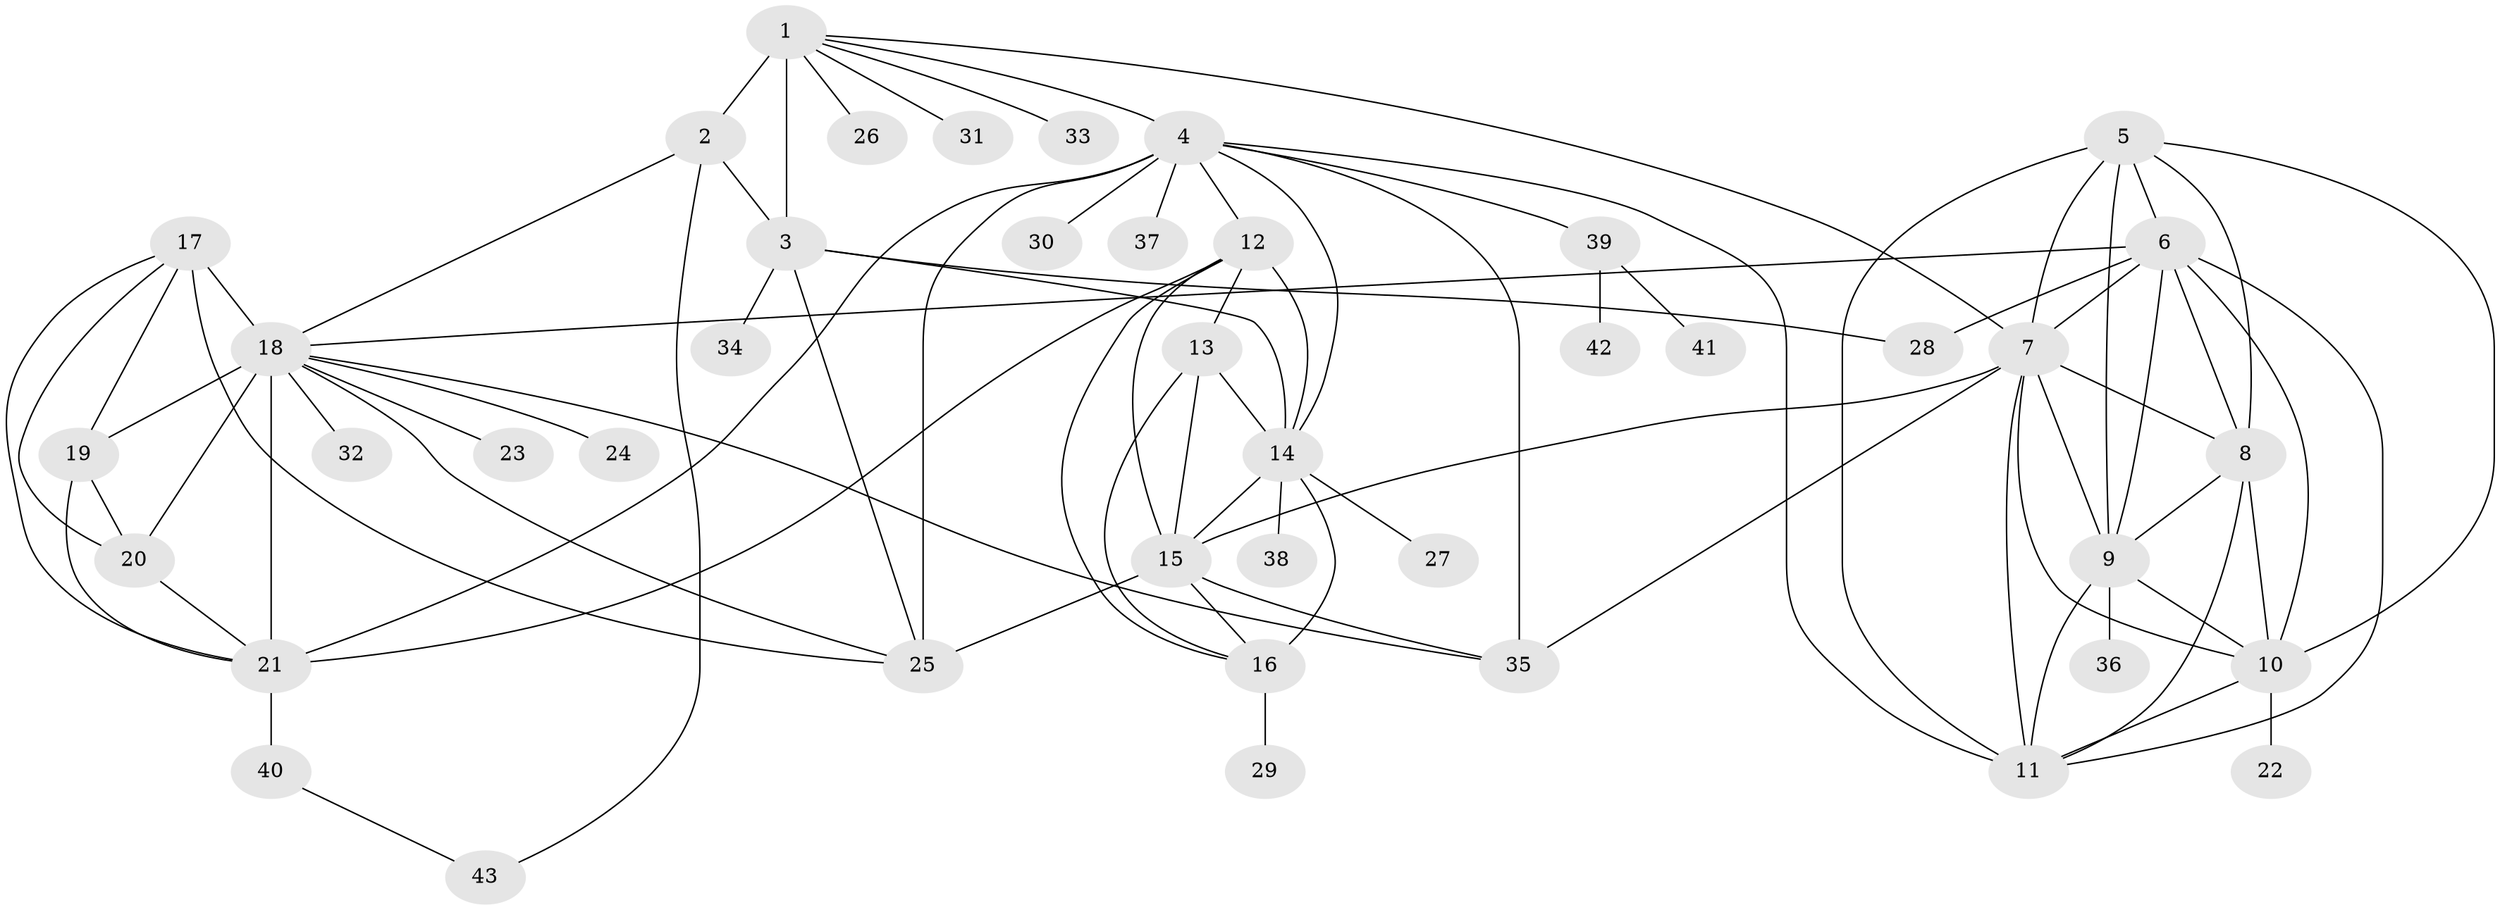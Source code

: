 // original degree distribution, {8: 0.04895104895104895, 10: 0.02097902097902098, 12: 0.02097902097902098, 9: 0.04895104895104895, 7: 0.055944055944055944, 15: 0.006993006993006993, 13: 0.013986013986013986, 11: 0.027972027972027972, 1: 0.5594405594405595, 3: 0.027972027972027972, 4: 0.006993006993006993, 2: 0.15384615384615385, 6: 0.006993006993006993}
// Generated by graph-tools (version 1.1) at 2025/52/03/04/25 22:52:17]
// undirected, 43 vertices, 86 edges
graph export_dot {
  node [color=gray90,style=filled];
  1;
  2;
  3;
  4;
  5;
  6;
  7;
  8;
  9;
  10;
  11;
  12;
  13;
  14;
  15;
  16;
  17;
  18;
  19;
  20;
  21;
  22;
  23;
  24;
  25;
  26;
  27;
  28;
  29;
  30;
  31;
  32;
  33;
  34;
  35;
  36;
  37;
  38;
  39;
  40;
  41;
  42;
  43;
  1 -- 2 [weight=5.0];
  1 -- 3 [weight=5.0];
  1 -- 4 [weight=1.0];
  1 -- 7 [weight=2.0];
  1 -- 26 [weight=3.0];
  1 -- 31 [weight=1.0];
  1 -- 33 [weight=1.0];
  2 -- 3 [weight=1.0];
  2 -- 18 [weight=1.0];
  2 -- 43 [weight=1.0];
  3 -- 14 [weight=1.0];
  3 -- 25 [weight=1.0];
  3 -- 28 [weight=1.0];
  3 -- 34 [weight=1.0];
  4 -- 11 [weight=1.0];
  4 -- 12 [weight=1.0];
  4 -- 14 [weight=1.0];
  4 -- 21 [weight=1.0];
  4 -- 25 [weight=5.0];
  4 -- 30 [weight=1.0];
  4 -- 35 [weight=4.0];
  4 -- 37 [weight=1.0];
  4 -- 39 [weight=1.0];
  5 -- 6 [weight=1.0];
  5 -- 7 [weight=1.0];
  5 -- 8 [weight=1.0];
  5 -- 9 [weight=1.0];
  5 -- 10 [weight=1.0];
  5 -- 11 [weight=1.0];
  6 -- 7 [weight=1.0];
  6 -- 8 [weight=1.0];
  6 -- 9 [weight=1.0];
  6 -- 10 [weight=1.0];
  6 -- 11 [weight=1.0];
  6 -- 18 [weight=1.0];
  6 -- 28 [weight=5.0];
  7 -- 8 [weight=1.0];
  7 -- 9 [weight=1.0];
  7 -- 10 [weight=1.0];
  7 -- 11 [weight=1.0];
  7 -- 15 [weight=1.0];
  7 -- 35 [weight=2.0];
  8 -- 9 [weight=1.0];
  8 -- 10 [weight=1.0];
  8 -- 11 [weight=1.0];
  9 -- 10 [weight=1.0];
  9 -- 11 [weight=1.0];
  9 -- 36 [weight=1.0];
  10 -- 11 [weight=1.0];
  10 -- 22 [weight=3.0];
  12 -- 13 [weight=1.0];
  12 -- 14 [weight=3.0];
  12 -- 15 [weight=1.0];
  12 -- 16 [weight=1.0];
  12 -- 21 [weight=1.0];
  13 -- 14 [weight=3.0];
  13 -- 15 [weight=1.0];
  13 -- 16 [weight=1.0];
  14 -- 15 [weight=3.0];
  14 -- 16 [weight=3.0];
  14 -- 27 [weight=1.0];
  14 -- 38 [weight=3.0];
  15 -- 16 [weight=1.0];
  15 -- 25 [weight=1.0];
  15 -- 35 [weight=1.0];
  16 -- 29 [weight=1.0];
  17 -- 18 [weight=3.0];
  17 -- 19 [weight=1.0];
  17 -- 20 [weight=1.0];
  17 -- 21 [weight=1.0];
  17 -- 25 [weight=1.0];
  18 -- 19 [weight=3.0];
  18 -- 20 [weight=7.0];
  18 -- 21 [weight=3.0];
  18 -- 23 [weight=1.0];
  18 -- 24 [weight=1.0];
  18 -- 25 [weight=1.0];
  18 -- 32 [weight=1.0];
  18 -- 35 [weight=1.0];
  19 -- 20 [weight=1.0];
  19 -- 21 [weight=1.0];
  20 -- 21 [weight=1.0];
  21 -- 40 [weight=2.0];
  39 -- 41 [weight=1.0];
  39 -- 42 [weight=3.0];
  40 -- 43 [weight=1.0];
}
